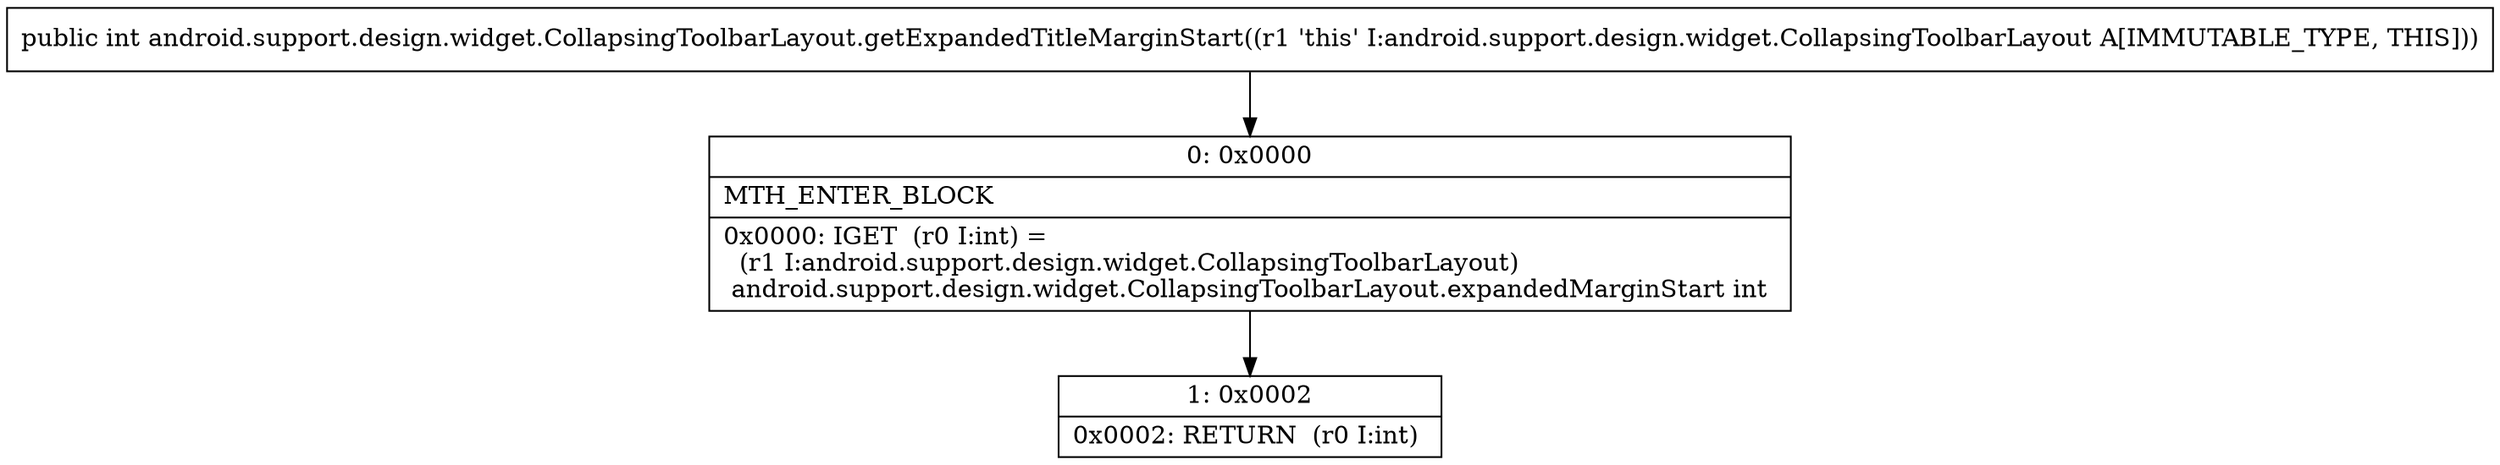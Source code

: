 digraph "CFG forandroid.support.design.widget.CollapsingToolbarLayout.getExpandedTitleMarginStart()I" {
Node_0 [shape=record,label="{0\:\ 0x0000|MTH_ENTER_BLOCK\l|0x0000: IGET  (r0 I:int) = \l  (r1 I:android.support.design.widget.CollapsingToolbarLayout)\l android.support.design.widget.CollapsingToolbarLayout.expandedMarginStart int \l}"];
Node_1 [shape=record,label="{1\:\ 0x0002|0x0002: RETURN  (r0 I:int) \l}"];
MethodNode[shape=record,label="{public int android.support.design.widget.CollapsingToolbarLayout.getExpandedTitleMarginStart((r1 'this' I:android.support.design.widget.CollapsingToolbarLayout A[IMMUTABLE_TYPE, THIS])) }"];
MethodNode -> Node_0;
Node_0 -> Node_1;
}

